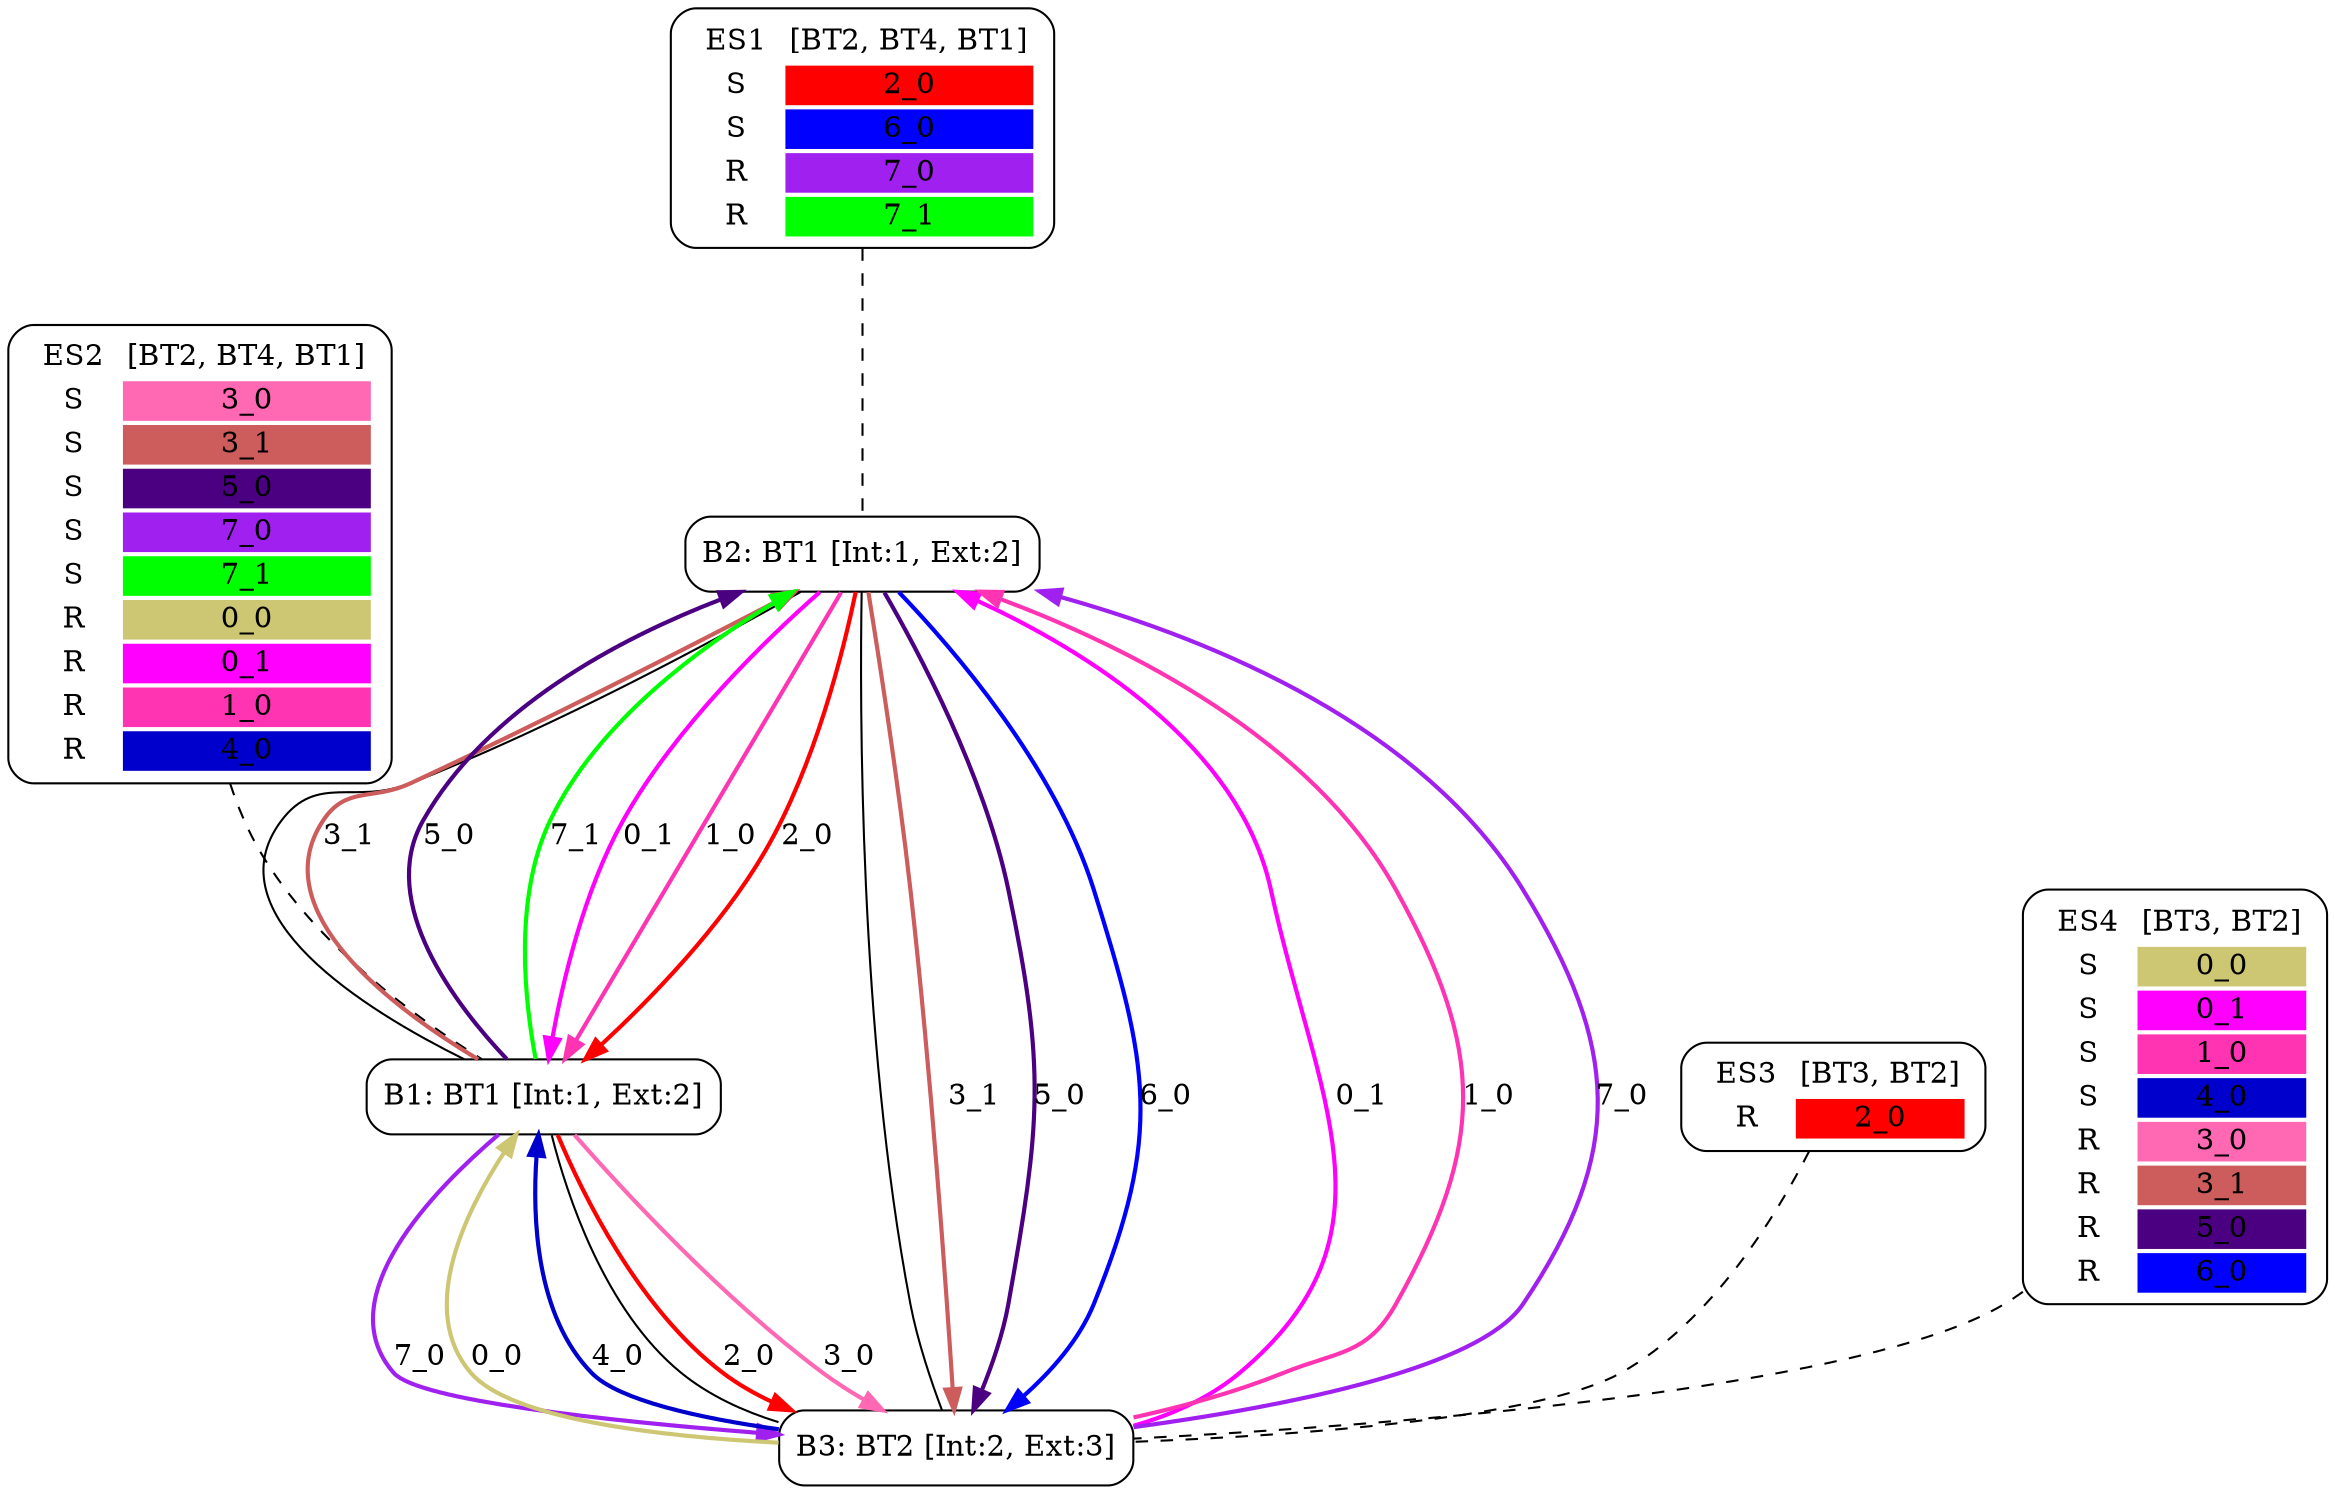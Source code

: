 digraph network {
  ES1 [ label=<<TABLE  BORDER="0"><TR> <TD ALIGN="CENTER" BORDER="0"> ES1 </TD> <TD>[BT2, BT4, BT1]</TD> </TR><TR><TD>S</TD><TD BGCOLOR="red">2_0</TD></TR>
<TR><TD>S</TD><TD BGCOLOR="blue">6_0</TD></TR>
<TR><TD>R</TD><TD BGCOLOR="purple">7_0</TD></TR>
<TR><TD>R</TD><TD BGCOLOR="green">7_1</TD></TR>
</TABLE>> shape="box" style="rounded" ];
  ES2 [ label=<<TABLE  BORDER="0"><TR> <TD ALIGN="CENTER" BORDER="0"> ES2 </TD> <TD>[BT2, BT4, BT1]</TD> </TR><TR><TD>S</TD><TD BGCOLOR="hotpink">3_0</TD></TR>
<TR><TD>S</TD><TD BGCOLOR="indianred">3_1</TD></TR>
<TR><TD>S</TD><TD BGCOLOR="indigo">5_0</TD></TR>
<TR><TD>S</TD><TD BGCOLOR="purple">7_0</TD></TR>
<TR><TD>S</TD><TD BGCOLOR="green">7_1</TD></TR>
<TR><TD>R</TD><TD BGCOLOR="khaki3">0_0</TD></TR>
<TR><TD>R</TD><TD BGCOLOR="magenta1">0_1</TD></TR>
<TR><TD>R</TD><TD BGCOLOR="maroon1">1_0</TD></TR>
<TR><TD>R</TD><TD BGCOLOR="mediumblue">4_0</TD></TR>
</TABLE>> shape="box" style="rounded" ];
  ES3 [ label=<<TABLE  BORDER="0"><TR> <TD ALIGN="CENTER" BORDER="0"> ES3 </TD> <TD>[BT3, BT2]</TD> </TR><TR><TD>R</TD><TD BGCOLOR="red">2_0</TD></TR>
</TABLE>> shape="box" style="rounded" ];
  ES4 [ label=<<TABLE  BORDER="0"><TR> <TD ALIGN="CENTER" BORDER="0"> ES4 </TD> <TD>[BT3, BT2]</TD> </TR><TR><TD>S</TD><TD BGCOLOR="khaki3">0_0</TD></TR>
<TR><TD>S</TD><TD BGCOLOR="magenta1">0_1</TD></TR>
<TR><TD>S</TD><TD BGCOLOR="maroon1">1_0</TD></TR>
<TR><TD>S</TD><TD BGCOLOR="mediumblue">4_0</TD></TR>
<TR><TD>R</TD><TD BGCOLOR="hotpink">3_0</TD></TR>
<TR><TD>R</TD><TD BGCOLOR="indianred">3_1</TD></TR>
<TR><TD>R</TD><TD BGCOLOR="indigo">5_0</TD></TR>
<TR><TD>R</TD><TD BGCOLOR="blue">6_0</TD></TR>
</TABLE>> shape="box" style="rounded" ];
  B1 [ label="B1: BT1 [Int:1, Ext:2]" shape="box" style="rounded" ];
  B2 [ label="B2: BT1 [Int:1, Ext:2]" shape="box" style="rounded" ];
  B3 [ label="B3: BT2 [Int:2, Ext:3]" shape="box" style="rounded" ];
  ES1 -> B2 [ style="dashed" arrowhead="none" ];
  ES2 -> B1 [ style="dashed" arrowhead="none" ];
  ES3 -> B3 [ style="dashed" arrowhead="none" ];
  ES4 -> B3 [ style="dashed" arrowhead="none" ];
  B1 -> B2 [ arrowhead="none" ];
  B1 -> B3 [ arrowhead="none" ];
  B2 -> B3 [ arrowhead="none" ];
  B3 -> B1 [ label="0_0" color="khaki3" style="bold" ];
  B3 -> B2 [ label="0_1" color="magenta1" style="bold" ];
  B2 -> B1 [ label="0_1" color="magenta1" style="bold" ];
  B3 -> B2 [ label="1_0" color="maroon1" style="bold" ];
  B2 -> B1 [ label="1_0" color="maroon1" style="bold" ];
  B2 -> B1 [ label="2_0" color="red" style="bold" ];
  B1 -> B3 [ label="2_0" color="red" style="bold" ];
  B1 -> B3 [ label="3_0" color="hotpink" style="bold" ];
  B1 -> B2 [ label="3_1" color="indianred" style="bold" ];
  B2 -> B3 [ label="3_1" color="indianred" style="bold" ];
  B3 -> B1 [ label="4_0" color="mediumblue" style="bold" ];
  B1 -> B2 [ label="5_0" color="indigo" style="bold" ];
  B2 -> B3 [ label="5_0" color="indigo" style="bold" ];
  B2 -> B3 [ label="6_0" color="blue" style="bold" ];
  B1 -> B3 [ label="7_0" color="purple" style="bold" ];
  B3 -> B2 [ label="7_0" color="purple" style="bold" ];
  B1 -> B2 [ label="7_1" color="green" style="bold" ];
}
